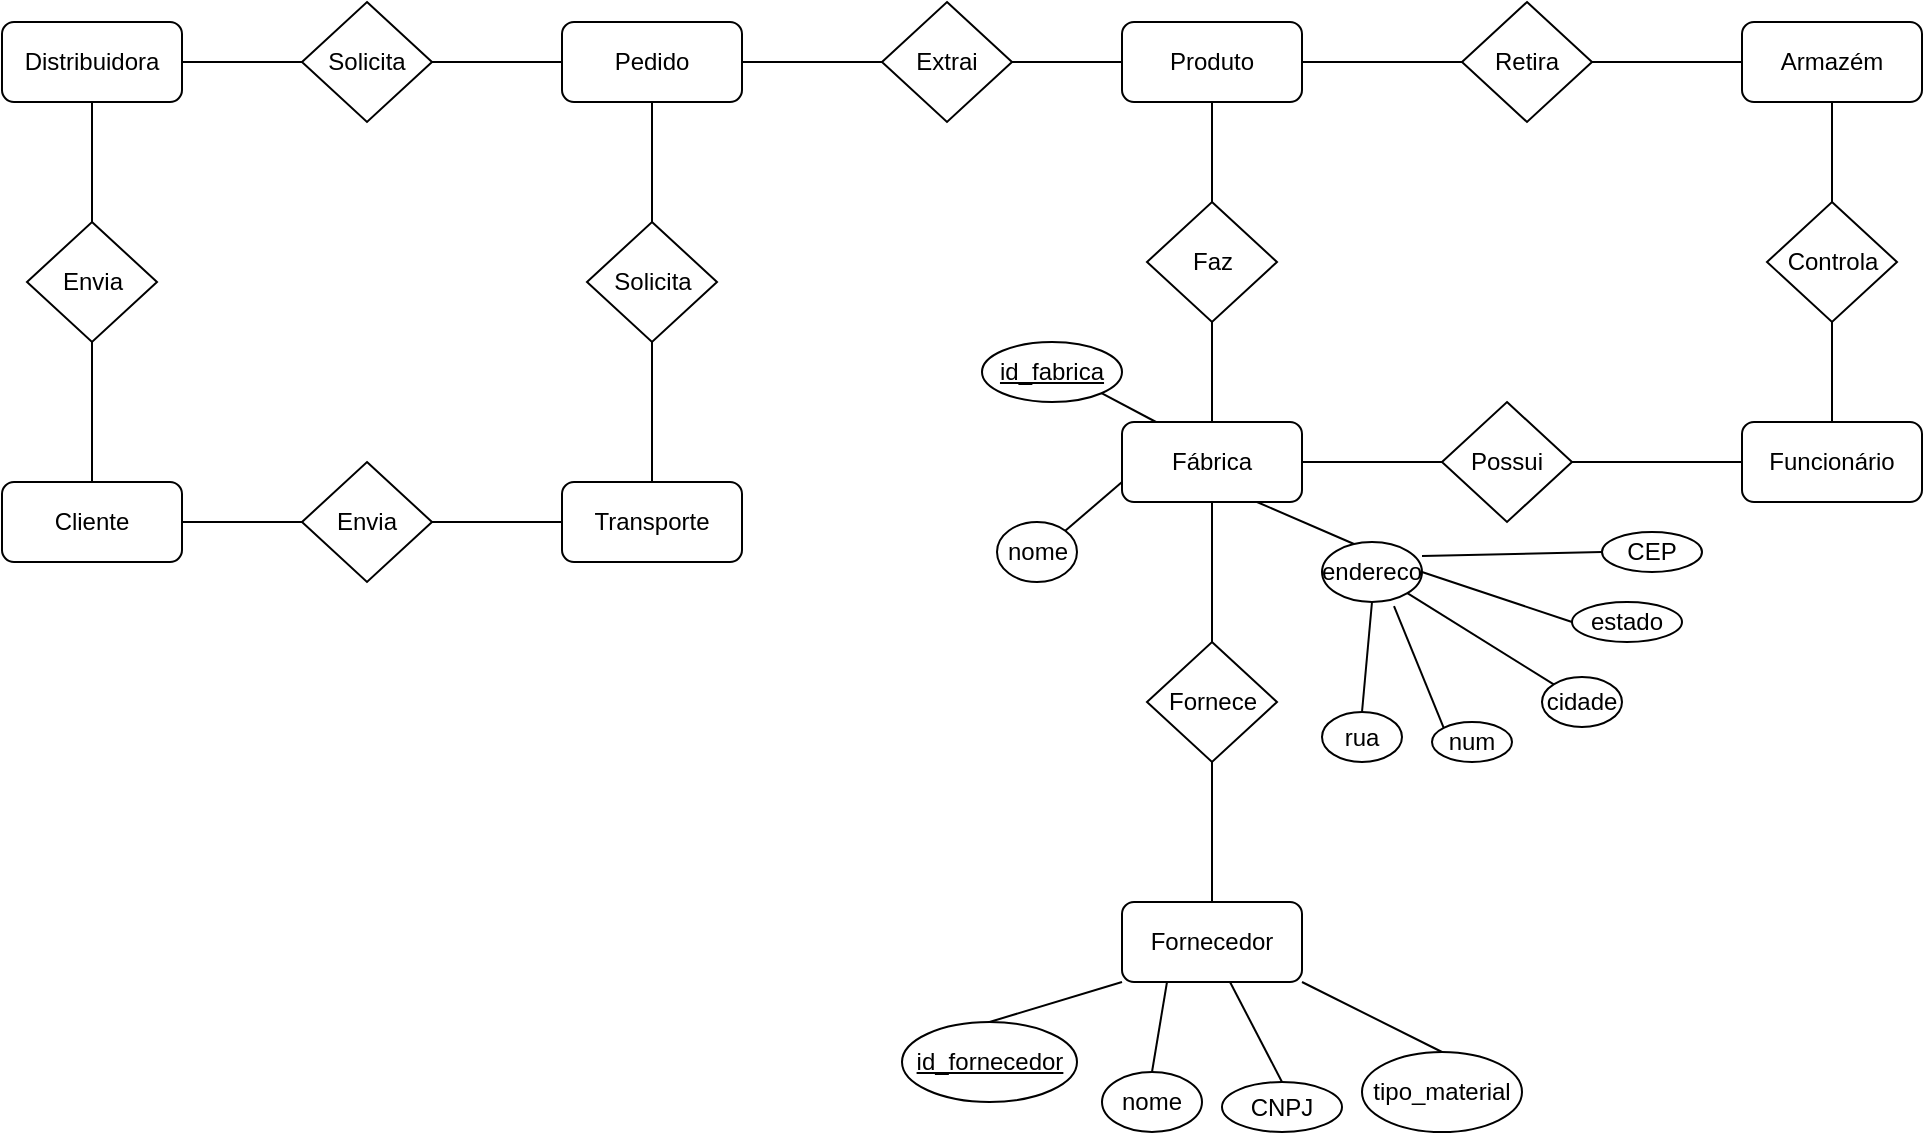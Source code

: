 <mxfile version="26.3.0">
  <diagram name="Página-1" id="OD57Y9_Z_m-zgy_F-Qcm">
    <mxGraphModel dx="2253" dy="777" grid="1" gridSize="10" guides="1" tooltips="1" connect="1" arrows="1" fold="1" page="1" pageScale="1" pageWidth="827" pageHeight="1169" math="0" shadow="0">
      <root>
        <mxCell id="0" />
        <mxCell id="1" parent="0" />
        <mxCell id="qahJuwpl1EwZPZ-2IfbC-1" value="Fornecedor" style="rounded=1;whiteSpace=wrap;html=1;" vertex="1" parent="1">
          <mxGeometry x="480" y="680" width="90" height="40" as="geometry" />
        </mxCell>
        <mxCell id="qahJuwpl1EwZPZ-2IfbC-2" value="" style="endArrow=none;html=1;rounded=0;exitX=0.5;exitY=0;exitDx=0;exitDy=0;entryX=0.5;entryY=1;entryDx=0;entryDy=0;" edge="1" parent="1" source="qahJuwpl1EwZPZ-2IfbC-1" target="qahJuwpl1EwZPZ-2IfbC-3">
          <mxGeometry width="50" height="50" relative="1" as="geometry">
            <mxPoint x="400" y="430" as="sourcePoint" />
            <mxPoint x="495" y="470" as="targetPoint" />
          </mxGeometry>
        </mxCell>
        <mxCell id="qahJuwpl1EwZPZ-2IfbC-3" value="Fornece" style="rhombus;whiteSpace=wrap;html=1;" vertex="1" parent="1">
          <mxGeometry x="492.5" y="550" width="65" height="60" as="geometry" />
        </mxCell>
        <mxCell id="qahJuwpl1EwZPZ-2IfbC-5" value="" style="endArrow=none;html=1;rounded=0;exitX=0.5;exitY=0;exitDx=0;exitDy=0;entryX=0.5;entryY=1;entryDx=0;entryDy=0;" edge="1" parent="1" source="qahJuwpl1EwZPZ-2IfbC-3" target="qahJuwpl1EwZPZ-2IfbC-10">
          <mxGeometry width="50" height="50" relative="1" as="geometry">
            <mxPoint x="400" y="520" as="sourcePoint" />
            <mxPoint x="523" y="450" as="targetPoint" />
          </mxGeometry>
        </mxCell>
        <mxCell id="qahJuwpl1EwZPZ-2IfbC-10" value="Fábrica" style="rounded=1;whiteSpace=wrap;html=1;" vertex="1" parent="1">
          <mxGeometry x="480" y="440" width="90" height="40" as="geometry" />
        </mxCell>
        <mxCell id="qahJuwpl1EwZPZ-2IfbC-11" value="Possui" style="rhombus;whiteSpace=wrap;html=1;" vertex="1" parent="1">
          <mxGeometry x="640" y="430" width="65" height="60" as="geometry" />
        </mxCell>
        <mxCell id="qahJuwpl1EwZPZ-2IfbC-15" value="" style="endArrow=none;html=1;rounded=0;exitX=0;exitY=0.5;exitDx=0;exitDy=0;entryX=1;entryY=0.5;entryDx=0;entryDy=0;" edge="1" parent="1" source="qahJuwpl1EwZPZ-2IfbC-11" target="qahJuwpl1EwZPZ-2IfbC-10">
          <mxGeometry width="50" height="50" relative="1" as="geometry">
            <mxPoint x="535" y="680" as="sourcePoint" />
            <mxPoint x="535" y="620" as="targetPoint" />
          </mxGeometry>
        </mxCell>
        <mxCell id="qahJuwpl1EwZPZ-2IfbC-18" value="Funcionário" style="rounded=1;whiteSpace=wrap;html=1;" vertex="1" parent="1">
          <mxGeometry x="790" y="440" width="90" height="40" as="geometry" />
        </mxCell>
        <mxCell id="qahJuwpl1EwZPZ-2IfbC-19" value="" style="endArrow=none;html=1;rounded=0;entryX=1;entryY=0.5;entryDx=0;entryDy=0;exitX=0;exitY=0.5;exitDx=0;exitDy=0;" edge="1" parent="1" source="qahJuwpl1EwZPZ-2IfbC-18" target="qahJuwpl1EwZPZ-2IfbC-11">
          <mxGeometry width="50" height="50" relative="1" as="geometry">
            <mxPoint x="780" y="460" as="sourcePoint" />
            <mxPoint x="535" y="490" as="targetPoint" />
          </mxGeometry>
        </mxCell>
        <mxCell id="qahJuwpl1EwZPZ-2IfbC-20" value="Controla" style="rhombus;whiteSpace=wrap;html=1;" vertex="1" parent="1">
          <mxGeometry x="802.5" y="330" width="65" height="60" as="geometry" />
        </mxCell>
        <mxCell id="qahJuwpl1EwZPZ-2IfbC-23" value="" style="endArrow=none;html=1;rounded=0;exitX=0.5;exitY=0;exitDx=0;exitDy=0;entryX=0.5;entryY=1;entryDx=0;entryDy=0;" edge="1" parent="1" source="qahJuwpl1EwZPZ-2IfbC-18" target="qahJuwpl1EwZPZ-2IfbC-20">
          <mxGeometry width="50" height="50" relative="1" as="geometry">
            <mxPoint x="400" y="440" as="sourcePoint" />
            <mxPoint x="450" y="390" as="targetPoint" />
          </mxGeometry>
        </mxCell>
        <mxCell id="qahJuwpl1EwZPZ-2IfbC-25" value="Faz" style="rhombus;whiteSpace=wrap;html=1;" vertex="1" parent="1">
          <mxGeometry x="492.5" y="330" width="65" height="60" as="geometry" />
        </mxCell>
        <mxCell id="qahJuwpl1EwZPZ-2IfbC-26" value="" style="endArrow=none;html=1;rounded=0;entryX=0.5;entryY=1;entryDx=0;entryDy=0;exitX=0.5;exitY=0;exitDx=0;exitDy=0;" edge="1" parent="1" source="qahJuwpl1EwZPZ-2IfbC-10" target="qahJuwpl1EwZPZ-2IfbC-25">
          <mxGeometry width="50" height="50" relative="1" as="geometry">
            <mxPoint x="400" y="440" as="sourcePoint" />
            <mxPoint x="450" y="390" as="targetPoint" />
          </mxGeometry>
        </mxCell>
        <mxCell id="qahJuwpl1EwZPZ-2IfbC-27" value="Armazém" style="rounded=1;whiteSpace=wrap;html=1;" vertex="1" parent="1">
          <mxGeometry x="790" y="240" width="90" height="40" as="geometry" />
        </mxCell>
        <mxCell id="qahJuwpl1EwZPZ-2IfbC-28" value="" style="endArrow=none;html=1;rounded=0;entryX=0.5;entryY=1;entryDx=0;entryDy=0;exitX=0.5;exitY=0;exitDx=0;exitDy=0;" edge="1" parent="1" source="qahJuwpl1EwZPZ-2IfbC-20" target="qahJuwpl1EwZPZ-2IfbC-27">
          <mxGeometry width="50" height="50" relative="1" as="geometry">
            <mxPoint x="400" y="440" as="sourcePoint" />
            <mxPoint x="450" y="390" as="targetPoint" />
          </mxGeometry>
        </mxCell>
        <mxCell id="qahJuwpl1EwZPZ-2IfbC-30" value="Retira" style="rhombus;whiteSpace=wrap;html=1;" vertex="1" parent="1">
          <mxGeometry x="650" y="230" width="65" height="60" as="geometry" />
        </mxCell>
        <mxCell id="qahJuwpl1EwZPZ-2IfbC-31" value="" style="endArrow=none;html=1;rounded=0;entryX=1;entryY=0.5;entryDx=0;entryDy=0;exitX=0;exitY=0.5;exitDx=0;exitDy=0;" edge="1" parent="1" source="qahJuwpl1EwZPZ-2IfbC-27" target="qahJuwpl1EwZPZ-2IfbC-30">
          <mxGeometry width="50" height="50" relative="1" as="geometry">
            <mxPoint x="400" y="440" as="sourcePoint" />
            <mxPoint x="450" y="390" as="targetPoint" />
          </mxGeometry>
        </mxCell>
        <mxCell id="qahJuwpl1EwZPZ-2IfbC-33" value="Produto" style="rounded=1;whiteSpace=wrap;html=1;" vertex="1" parent="1">
          <mxGeometry x="480" y="240" width="90" height="40" as="geometry" />
        </mxCell>
        <mxCell id="qahJuwpl1EwZPZ-2IfbC-34" value="" style="endArrow=none;html=1;rounded=0;entryX=1;entryY=0.5;entryDx=0;entryDy=0;exitX=0;exitY=0.5;exitDx=0;exitDy=0;" edge="1" parent="1" source="qahJuwpl1EwZPZ-2IfbC-30" target="qahJuwpl1EwZPZ-2IfbC-33">
          <mxGeometry width="50" height="50" relative="1" as="geometry">
            <mxPoint x="400" y="440" as="sourcePoint" />
            <mxPoint x="450" y="390" as="targetPoint" />
          </mxGeometry>
        </mxCell>
        <mxCell id="qahJuwpl1EwZPZ-2IfbC-35" value="" style="endArrow=none;html=1;rounded=0;entryX=0.5;entryY=1;entryDx=0;entryDy=0;exitX=0.5;exitY=0;exitDx=0;exitDy=0;" edge="1" parent="1" source="qahJuwpl1EwZPZ-2IfbC-25" target="qahJuwpl1EwZPZ-2IfbC-33">
          <mxGeometry width="50" height="50" relative="1" as="geometry">
            <mxPoint x="400" y="440" as="sourcePoint" />
            <mxPoint x="450" y="390" as="targetPoint" />
          </mxGeometry>
        </mxCell>
        <mxCell id="qahJuwpl1EwZPZ-2IfbC-36" value="Pedido" style="rounded=1;whiteSpace=wrap;html=1;" vertex="1" parent="1">
          <mxGeometry x="200" y="240" width="90" height="40" as="geometry" />
        </mxCell>
        <mxCell id="qahJuwpl1EwZPZ-2IfbC-37" value="Extrai" style="rhombus;whiteSpace=wrap;html=1;" vertex="1" parent="1">
          <mxGeometry x="360" y="230" width="65" height="60" as="geometry" />
        </mxCell>
        <mxCell id="qahJuwpl1EwZPZ-2IfbC-38" value="" style="endArrow=none;html=1;rounded=0;exitX=1;exitY=0.5;exitDx=0;exitDy=0;entryX=0;entryY=0.5;entryDx=0;entryDy=0;" edge="1" parent="1" source="qahJuwpl1EwZPZ-2IfbC-36" target="qahJuwpl1EwZPZ-2IfbC-37">
          <mxGeometry width="50" height="50" relative="1" as="geometry">
            <mxPoint x="400" y="440" as="sourcePoint" />
            <mxPoint x="450" y="390" as="targetPoint" />
          </mxGeometry>
        </mxCell>
        <mxCell id="qahJuwpl1EwZPZ-2IfbC-39" value="" style="endArrow=none;html=1;rounded=0;entryX=0;entryY=0.5;entryDx=0;entryDy=0;exitX=1;exitY=0.5;exitDx=0;exitDy=0;" edge="1" parent="1" source="qahJuwpl1EwZPZ-2IfbC-37" target="qahJuwpl1EwZPZ-2IfbC-33">
          <mxGeometry width="50" height="50" relative="1" as="geometry">
            <mxPoint x="400" y="440" as="sourcePoint" />
            <mxPoint x="450" y="390" as="targetPoint" />
          </mxGeometry>
        </mxCell>
        <mxCell id="qahJuwpl1EwZPZ-2IfbC-40" value="" style="endArrow=none;html=1;rounded=0;exitX=1;exitY=0.5;exitDx=0;exitDy=0;entryX=0;entryY=0.5;entryDx=0;entryDy=0;" edge="1" parent="1" source="qahJuwpl1EwZPZ-2IfbC-43" target="qahJuwpl1EwZPZ-2IfbC-36">
          <mxGeometry width="50" height="50" relative="1" as="geometry">
            <mxPoint x="400" y="440" as="sourcePoint" />
            <mxPoint x="450" y="390" as="targetPoint" />
          </mxGeometry>
        </mxCell>
        <mxCell id="qahJuwpl1EwZPZ-2IfbC-41" value="Distribuidora" style="rounded=1;whiteSpace=wrap;html=1;" vertex="1" parent="1">
          <mxGeometry x="-80" y="240" width="90" height="40" as="geometry" />
        </mxCell>
        <mxCell id="qahJuwpl1EwZPZ-2IfbC-43" value="Solicita" style="rhombus;whiteSpace=wrap;html=1;" vertex="1" parent="1">
          <mxGeometry x="70" y="230" width="65" height="60" as="geometry" />
        </mxCell>
        <mxCell id="qahJuwpl1EwZPZ-2IfbC-44" value="" style="endArrow=none;html=1;rounded=0;exitX=1;exitY=0.5;exitDx=0;exitDy=0;entryX=0;entryY=0.5;entryDx=0;entryDy=0;" edge="1" parent="1" source="qahJuwpl1EwZPZ-2IfbC-41" target="qahJuwpl1EwZPZ-2IfbC-43">
          <mxGeometry width="50" height="50" relative="1" as="geometry">
            <mxPoint x="400" y="440" as="sourcePoint" />
            <mxPoint x="450" y="390" as="targetPoint" />
          </mxGeometry>
        </mxCell>
        <mxCell id="qahJuwpl1EwZPZ-2IfbC-45" value="Envia" style="rhombus;whiteSpace=wrap;html=1;" vertex="1" parent="1">
          <mxGeometry x="-67.5" y="340" width="65" height="60" as="geometry" />
        </mxCell>
        <mxCell id="qahJuwpl1EwZPZ-2IfbC-46" value="" style="endArrow=none;html=1;rounded=0;exitX=0.5;exitY=1;exitDx=0;exitDy=0;entryX=0.5;entryY=0;entryDx=0;entryDy=0;" edge="1" parent="1" source="qahJuwpl1EwZPZ-2IfbC-41" target="qahJuwpl1EwZPZ-2IfbC-45">
          <mxGeometry width="50" height="50" relative="1" as="geometry">
            <mxPoint x="400" y="440" as="sourcePoint" />
            <mxPoint x="450" y="390" as="targetPoint" />
          </mxGeometry>
        </mxCell>
        <mxCell id="qahJuwpl1EwZPZ-2IfbC-47" value="Cliente" style="rounded=1;whiteSpace=wrap;html=1;" vertex="1" parent="1">
          <mxGeometry x="-80" y="470" width="90" height="40" as="geometry" />
        </mxCell>
        <mxCell id="qahJuwpl1EwZPZ-2IfbC-48" value="" style="endArrow=none;html=1;rounded=0;exitX=0.5;exitY=0;exitDx=0;exitDy=0;entryX=0.5;entryY=1;entryDx=0;entryDy=0;" edge="1" parent="1" source="qahJuwpl1EwZPZ-2IfbC-47" target="qahJuwpl1EwZPZ-2IfbC-45">
          <mxGeometry width="50" height="50" relative="1" as="geometry">
            <mxPoint x="400" y="440" as="sourcePoint" />
            <mxPoint x="450" y="390" as="targetPoint" />
          </mxGeometry>
        </mxCell>
        <mxCell id="qahJuwpl1EwZPZ-2IfbC-49" value="Transporte" style="rounded=1;whiteSpace=wrap;html=1;" vertex="1" parent="1">
          <mxGeometry x="200" y="470" width="90" height="40" as="geometry" />
        </mxCell>
        <mxCell id="qahJuwpl1EwZPZ-2IfbC-50" value="Solicita" style="rhombus;whiteSpace=wrap;html=1;" vertex="1" parent="1">
          <mxGeometry x="212.5" y="340" width="65" height="60" as="geometry" />
        </mxCell>
        <mxCell id="qahJuwpl1EwZPZ-2IfbC-51" value="Envia" style="rhombus;whiteSpace=wrap;html=1;" vertex="1" parent="1">
          <mxGeometry x="70" y="460" width="65" height="60" as="geometry" />
        </mxCell>
        <mxCell id="qahJuwpl1EwZPZ-2IfbC-52" value="" style="endArrow=none;html=1;rounded=0;exitX=0.5;exitY=1;exitDx=0;exitDy=0;entryX=0.5;entryY=0;entryDx=0;entryDy=0;" edge="1" parent="1" source="qahJuwpl1EwZPZ-2IfbC-36" target="qahJuwpl1EwZPZ-2IfbC-50">
          <mxGeometry width="50" height="50" relative="1" as="geometry">
            <mxPoint x="400" y="440" as="sourcePoint" />
            <mxPoint x="450" y="390" as="targetPoint" />
          </mxGeometry>
        </mxCell>
        <mxCell id="qahJuwpl1EwZPZ-2IfbC-53" value="" style="endArrow=none;html=1;rounded=0;exitX=0.5;exitY=1;exitDx=0;exitDy=0;entryX=0.5;entryY=0;entryDx=0;entryDy=0;" edge="1" parent="1" source="qahJuwpl1EwZPZ-2IfbC-50" target="qahJuwpl1EwZPZ-2IfbC-49">
          <mxGeometry width="50" height="50" relative="1" as="geometry">
            <mxPoint x="400" y="440" as="sourcePoint" />
            <mxPoint x="450" y="390" as="targetPoint" />
          </mxGeometry>
        </mxCell>
        <mxCell id="qahJuwpl1EwZPZ-2IfbC-54" value="" style="endArrow=none;html=1;rounded=0;exitX=1;exitY=0.5;exitDx=0;exitDy=0;entryX=0;entryY=0.5;entryDx=0;entryDy=0;" edge="1" parent="1" source="qahJuwpl1EwZPZ-2IfbC-47" target="qahJuwpl1EwZPZ-2IfbC-51">
          <mxGeometry width="50" height="50" relative="1" as="geometry">
            <mxPoint x="400" y="440" as="sourcePoint" />
            <mxPoint x="450" y="390" as="targetPoint" />
          </mxGeometry>
        </mxCell>
        <mxCell id="qahJuwpl1EwZPZ-2IfbC-55" value="" style="endArrow=none;html=1;rounded=0;exitX=1;exitY=0.5;exitDx=0;exitDy=0;entryX=0;entryY=0.5;entryDx=0;entryDy=0;" edge="1" parent="1" source="qahJuwpl1EwZPZ-2IfbC-51" target="qahJuwpl1EwZPZ-2IfbC-49">
          <mxGeometry width="50" height="50" relative="1" as="geometry">
            <mxPoint x="400" y="440" as="sourcePoint" />
            <mxPoint x="450" y="390" as="targetPoint" />
          </mxGeometry>
        </mxCell>
        <mxCell id="qahJuwpl1EwZPZ-2IfbC-56" value="id_fornecedor" style="ellipse;whiteSpace=wrap;html=1;align=center;fontStyle=4;" vertex="1" parent="1">
          <mxGeometry x="370" y="740" width="87.5" height="40" as="geometry" />
        </mxCell>
        <mxCell id="qahJuwpl1EwZPZ-2IfbC-57" value="" style="endArrow=none;html=1;rounded=0;entryX=0;entryY=1;entryDx=0;entryDy=0;exitX=0.5;exitY=0;exitDx=0;exitDy=0;" edge="1" parent="1" source="qahJuwpl1EwZPZ-2IfbC-56" target="qahJuwpl1EwZPZ-2IfbC-1">
          <mxGeometry width="50" height="50" relative="1" as="geometry">
            <mxPoint x="400" y="540" as="sourcePoint" />
            <mxPoint x="450" y="490" as="targetPoint" />
          </mxGeometry>
        </mxCell>
        <mxCell id="qahJuwpl1EwZPZ-2IfbC-61" value="nome" style="ellipse;whiteSpace=wrap;html=1;align=center;" vertex="1" parent="1">
          <mxGeometry x="470" y="765" width="50" height="30" as="geometry" />
        </mxCell>
        <mxCell id="qahJuwpl1EwZPZ-2IfbC-63" value="CNPJ" style="ellipse;whiteSpace=wrap;html=1;align=center;" vertex="1" parent="1">
          <mxGeometry x="530" y="770" width="60" height="25" as="geometry" />
        </mxCell>
        <mxCell id="qahJuwpl1EwZPZ-2IfbC-64" value="tipo_material" style="ellipse;whiteSpace=wrap;html=1;align=center;" vertex="1" parent="1">
          <mxGeometry x="600" y="755" width="80" height="40" as="geometry" />
        </mxCell>
        <mxCell id="qahJuwpl1EwZPZ-2IfbC-65" value="" style="endArrow=none;html=1;rounded=0;exitX=0.5;exitY=0;exitDx=0;exitDy=0;entryX=0.25;entryY=1;entryDx=0;entryDy=0;" edge="1" parent="1" source="qahJuwpl1EwZPZ-2IfbC-61" target="qahJuwpl1EwZPZ-2IfbC-1">
          <mxGeometry width="50" height="50" relative="1" as="geometry">
            <mxPoint x="400" y="640" as="sourcePoint" />
            <mxPoint x="450" y="590" as="targetPoint" />
          </mxGeometry>
        </mxCell>
        <mxCell id="qahJuwpl1EwZPZ-2IfbC-66" value="" style="endArrow=none;html=1;rounded=0;exitX=0.5;exitY=0;exitDx=0;exitDy=0;entryX=0.6;entryY=1;entryDx=0;entryDy=0;entryPerimeter=0;" edge="1" parent="1" source="qahJuwpl1EwZPZ-2IfbC-63" target="qahJuwpl1EwZPZ-2IfbC-1">
          <mxGeometry width="50" height="50" relative="1" as="geometry">
            <mxPoint x="400" y="640" as="sourcePoint" />
            <mxPoint x="450" y="590" as="targetPoint" />
          </mxGeometry>
        </mxCell>
        <mxCell id="qahJuwpl1EwZPZ-2IfbC-67" value="" style="endArrow=none;html=1;rounded=0;exitX=0.5;exitY=0;exitDx=0;exitDy=0;entryX=1;entryY=1;entryDx=0;entryDy=0;" edge="1" parent="1" source="qahJuwpl1EwZPZ-2IfbC-64" target="qahJuwpl1EwZPZ-2IfbC-1">
          <mxGeometry width="50" height="50" relative="1" as="geometry">
            <mxPoint x="400" y="640" as="sourcePoint" />
            <mxPoint x="450" y="590" as="targetPoint" />
          </mxGeometry>
        </mxCell>
        <mxCell id="qahJuwpl1EwZPZ-2IfbC-68" value="id_fabrica" style="ellipse;whiteSpace=wrap;html=1;align=center;fontStyle=4;" vertex="1" parent="1">
          <mxGeometry x="410" y="400" width="70" height="30" as="geometry" />
        </mxCell>
        <mxCell id="qahJuwpl1EwZPZ-2IfbC-69" value="nome" style="ellipse;whiteSpace=wrap;html=1;align=center;" vertex="1" parent="1">
          <mxGeometry x="417.5" y="490" width="40" height="30" as="geometry" />
        </mxCell>
        <mxCell id="qahJuwpl1EwZPZ-2IfbC-70" value="endereco" style="ellipse;whiteSpace=wrap;html=1;align=center;" vertex="1" parent="1">
          <mxGeometry x="580" y="500" width="50" height="30" as="geometry" />
        </mxCell>
        <mxCell id="qahJuwpl1EwZPZ-2IfbC-72" value="rua" style="ellipse;whiteSpace=wrap;html=1;align=center;" vertex="1" parent="1">
          <mxGeometry x="580" y="585" width="40" height="25" as="geometry" />
        </mxCell>
        <mxCell id="qahJuwpl1EwZPZ-2IfbC-73" value="num" style="ellipse;whiteSpace=wrap;html=1;align=center;" vertex="1" parent="1">
          <mxGeometry x="635" y="590" width="40" height="20" as="geometry" />
        </mxCell>
        <mxCell id="qahJuwpl1EwZPZ-2IfbC-74" value="cidade" style="ellipse;whiteSpace=wrap;html=1;align=center;" vertex="1" parent="1">
          <mxGeometry x="690" y="567.5" width="40" height="25" as="geometry" />
        </mxCell>
        <mxCell id="qahJuwpl1EwZPZ-2IfbC-76" value="estado" style="ellipse;whiteSpace=wrap;html=1;align=center;" vertex="1" parent="1">
          <mxGeometry x="705" y="530" width="55" height="20" as="geometry" />
        </mxCell>
        <mxCell id="qahJuwpl1EwZPZ-2IfbC-77" value="CEP" style="ellipse;whiteSpace=wrap;html=1;align=center;" vertex="1" parent="1">
          <mxGeometry x="720" y="495" width="50" height="20" as="geometry" />
        </mxCell>
        <mxCell id="qahJuwpl1EwZPZ-2IfbC-82" value="" style="endArrow=none;html=1;rounded=0;exitX=0;exitY=0.75;exitDx=0;exitDy=0;entryX=1;entryY=0;entryDx=0;entryDy=0;" edge="1" parent="1" source="qahJuwpl1EwZPZ-2IfbC-10" target="qahJuwpl1EwZPZ-2IfbC-69">
          <mxGeometry width="50" height="50" relative="1" as="geometry">
            <mxPoint x="400" y="540" as="sourcePoint" />
            <mxPoint x="450" y="490" as="targetPoint" />
          </mxGeometry>
        </mxCell>
        <mxCell id="qahJuwpl1EwZPZ-2IfbC-87" value="" style="endArrow=none;html=1;rounded=0;exitX=1;exitY=1;exitDx=0;exitDy=0;entryX=0.189;entryY=0;entryDx=0;entryDy=0;entryPerimeter=0;" edge="1" parent="1" source="qahJuwpl1EwZPZ-2IfbC-68" target="qahJuwpl1EwZPZ-2IfbC-10">
          <mxGeometry width="50" height="50" relative="1" as="geometry">
            <mxPoint x="550" y="430" as="sourcePoint" />
            <mxPoint x="600" y="380" as="targetPoint" />
          </mxGeometry>
        </mxCell>
        <mxCell id="qahJuwpl1EwZPZ-2IfbC-88" value="" style="endArrow=none;html=1;rounded=0;exitX=0.75;exitY=1;exitDx=0;exitDy=0;entryX=0.32;entryY=0.033;entryDx=0;entryDy=0;entryPerimeter=0;" edge="1" parent="1" source="qahJuwpl1EwZPZ-2IfbC-10" target="qahJuwpl1EwZPZ-2IfbC-70">
          <mxGeometry width="50" height="50" relative="1" as="geometry">
            <mxPoint x="580" y="570" as="sourcePoint" />
            <mxPoint x="580" y="500" as="targetPoint" />
          </mxGeometry>
        </mxCell>
        <mxCell id="qahJuwpl1EwZPZ-2IfbC-89" value="" style="endArrow=none;html=1;rounded=0;entryX=0.5;entryY=1;entryDx=0;entryDy=0;exitX=0.5;exitY=0;exitDx=0;exitDy=0;" edge="1" parent="1" source="qahJuwpl1EwZPZ-2IfbC-72" target="qahJuwpl1EwZPZ-2IfbC-70">
          <mxGeometry width="50" height="50" relative="1" as="geometry">
            <mxPoint x="600" y="560" as="sourcePoint" />
            <mxPoint x="630" y="520" as="targetPoint" />
          </mxGeometry>
        </mxCell>
        <mxCell id="qahJuwpl1EwZPZ-2IfbC-91" value="" style="endArrow=none;html=1;rounded=0;exitX=0;exitY=0;exitDx=0;exitDy=0;entryX=1;entryY=1;entryDx=0;entryDy=0;" edge="1" parent="1" source="qahJuwpl1EwZPZ-2IfbC-74" target="qahJuwpl1EwZPZ-2IfbC-70">
          <mxGeometry width="50" height="50" relative="1" as="geometry">
            <mxPoint x="400" y="540" as="sourcePoint" />
            <mxPoint x="450" y="490" as="targetPoint" />
          </mxGeometry>
        </mxCell>
        <mxCell id="qahJuwpl1EwZPZ-2IfbC-92" value="" style="endArrow=none;html=1;rounded=0;exitX=1;exitY=0.5;exitDx=0;exitDy=0;entryX=0;entryY=0.5;entryDx=0;entryDy=0;" edge="1" parent="1" source="qahJuwpl1EwZPZ-2IfbC-70" target="qahJuwpl1EwZPZ-2IfbC-76">
          <mxGeometry width="50" height="50" relative="1" as="geometry">
            <mxPoint x="750" y="650" as="sourcePoint" />
            <mxPoint x="800" y="600" as="targetPoint" />
          </mxGeometry>
        </mxCell>
        <mxCell id="qahJuwpl1EwZPZ-2IfbC-93" value="" style="endArrow=none;html=1;rounded=0;exitX=1;exitY=0.233;exitDx=0;exitDy=0;exitPerimeter=0;entryX=0;entryY=0.5;entryDx=0;entryDy=0;" edge="1" parent="1" source="qahJuwpl1EwZPZ-2IfbC-70" target="qahJuwpl1EwZPZ-2IfbC-77">
          <mxGeometry width="50" height="50" relative="1" as="geometry">
            <mxPoint x="820" y="630" as="sourcePoint" />
            <mxPoint x="870" y="580" as="targetPoint" />
          </mxGeometry>
        </mxCell>
        <mxCell id="qahJuwpl1EwZPZ-2IfbC-94" value="" style="endArrow=none;html=1;rounded=0;exitX=0.72;exitY=1.067;exitDx=0;exitDy=0;exitPerimeter=0;entryX=0;entryY=0;entryDx=0;entryDy=0;" edge="1" parent="1" source="qahJuwpl1EwZPZ-2IfbC-70" target="qahJuwpl1EwZPZ-2IfbC-73">
          <mxGeometry width="50" height="50" relative="1" as="geometry">
            <mxPoint x="740" y="730" as="sourcePoint" />
            <mxPoint x="790" y="680" as="targetPoint" />
          </mxGeometry>
        </mxCell>
      </root>
    </mxGraphModel>
  </diagram>
</mxfile>
